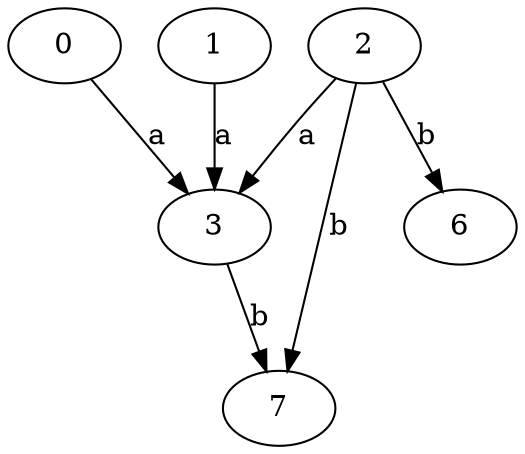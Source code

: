 strict digraph  {
0;
2;
3;
1;
6;
7;
0 -> 3  [label=a];
2 -> 3  [label=a];
2 -> 6  [label=b];
2 -> 7  [label=b];
3 -> 7  [label=b];
1 -> 3  [label=a];
}
